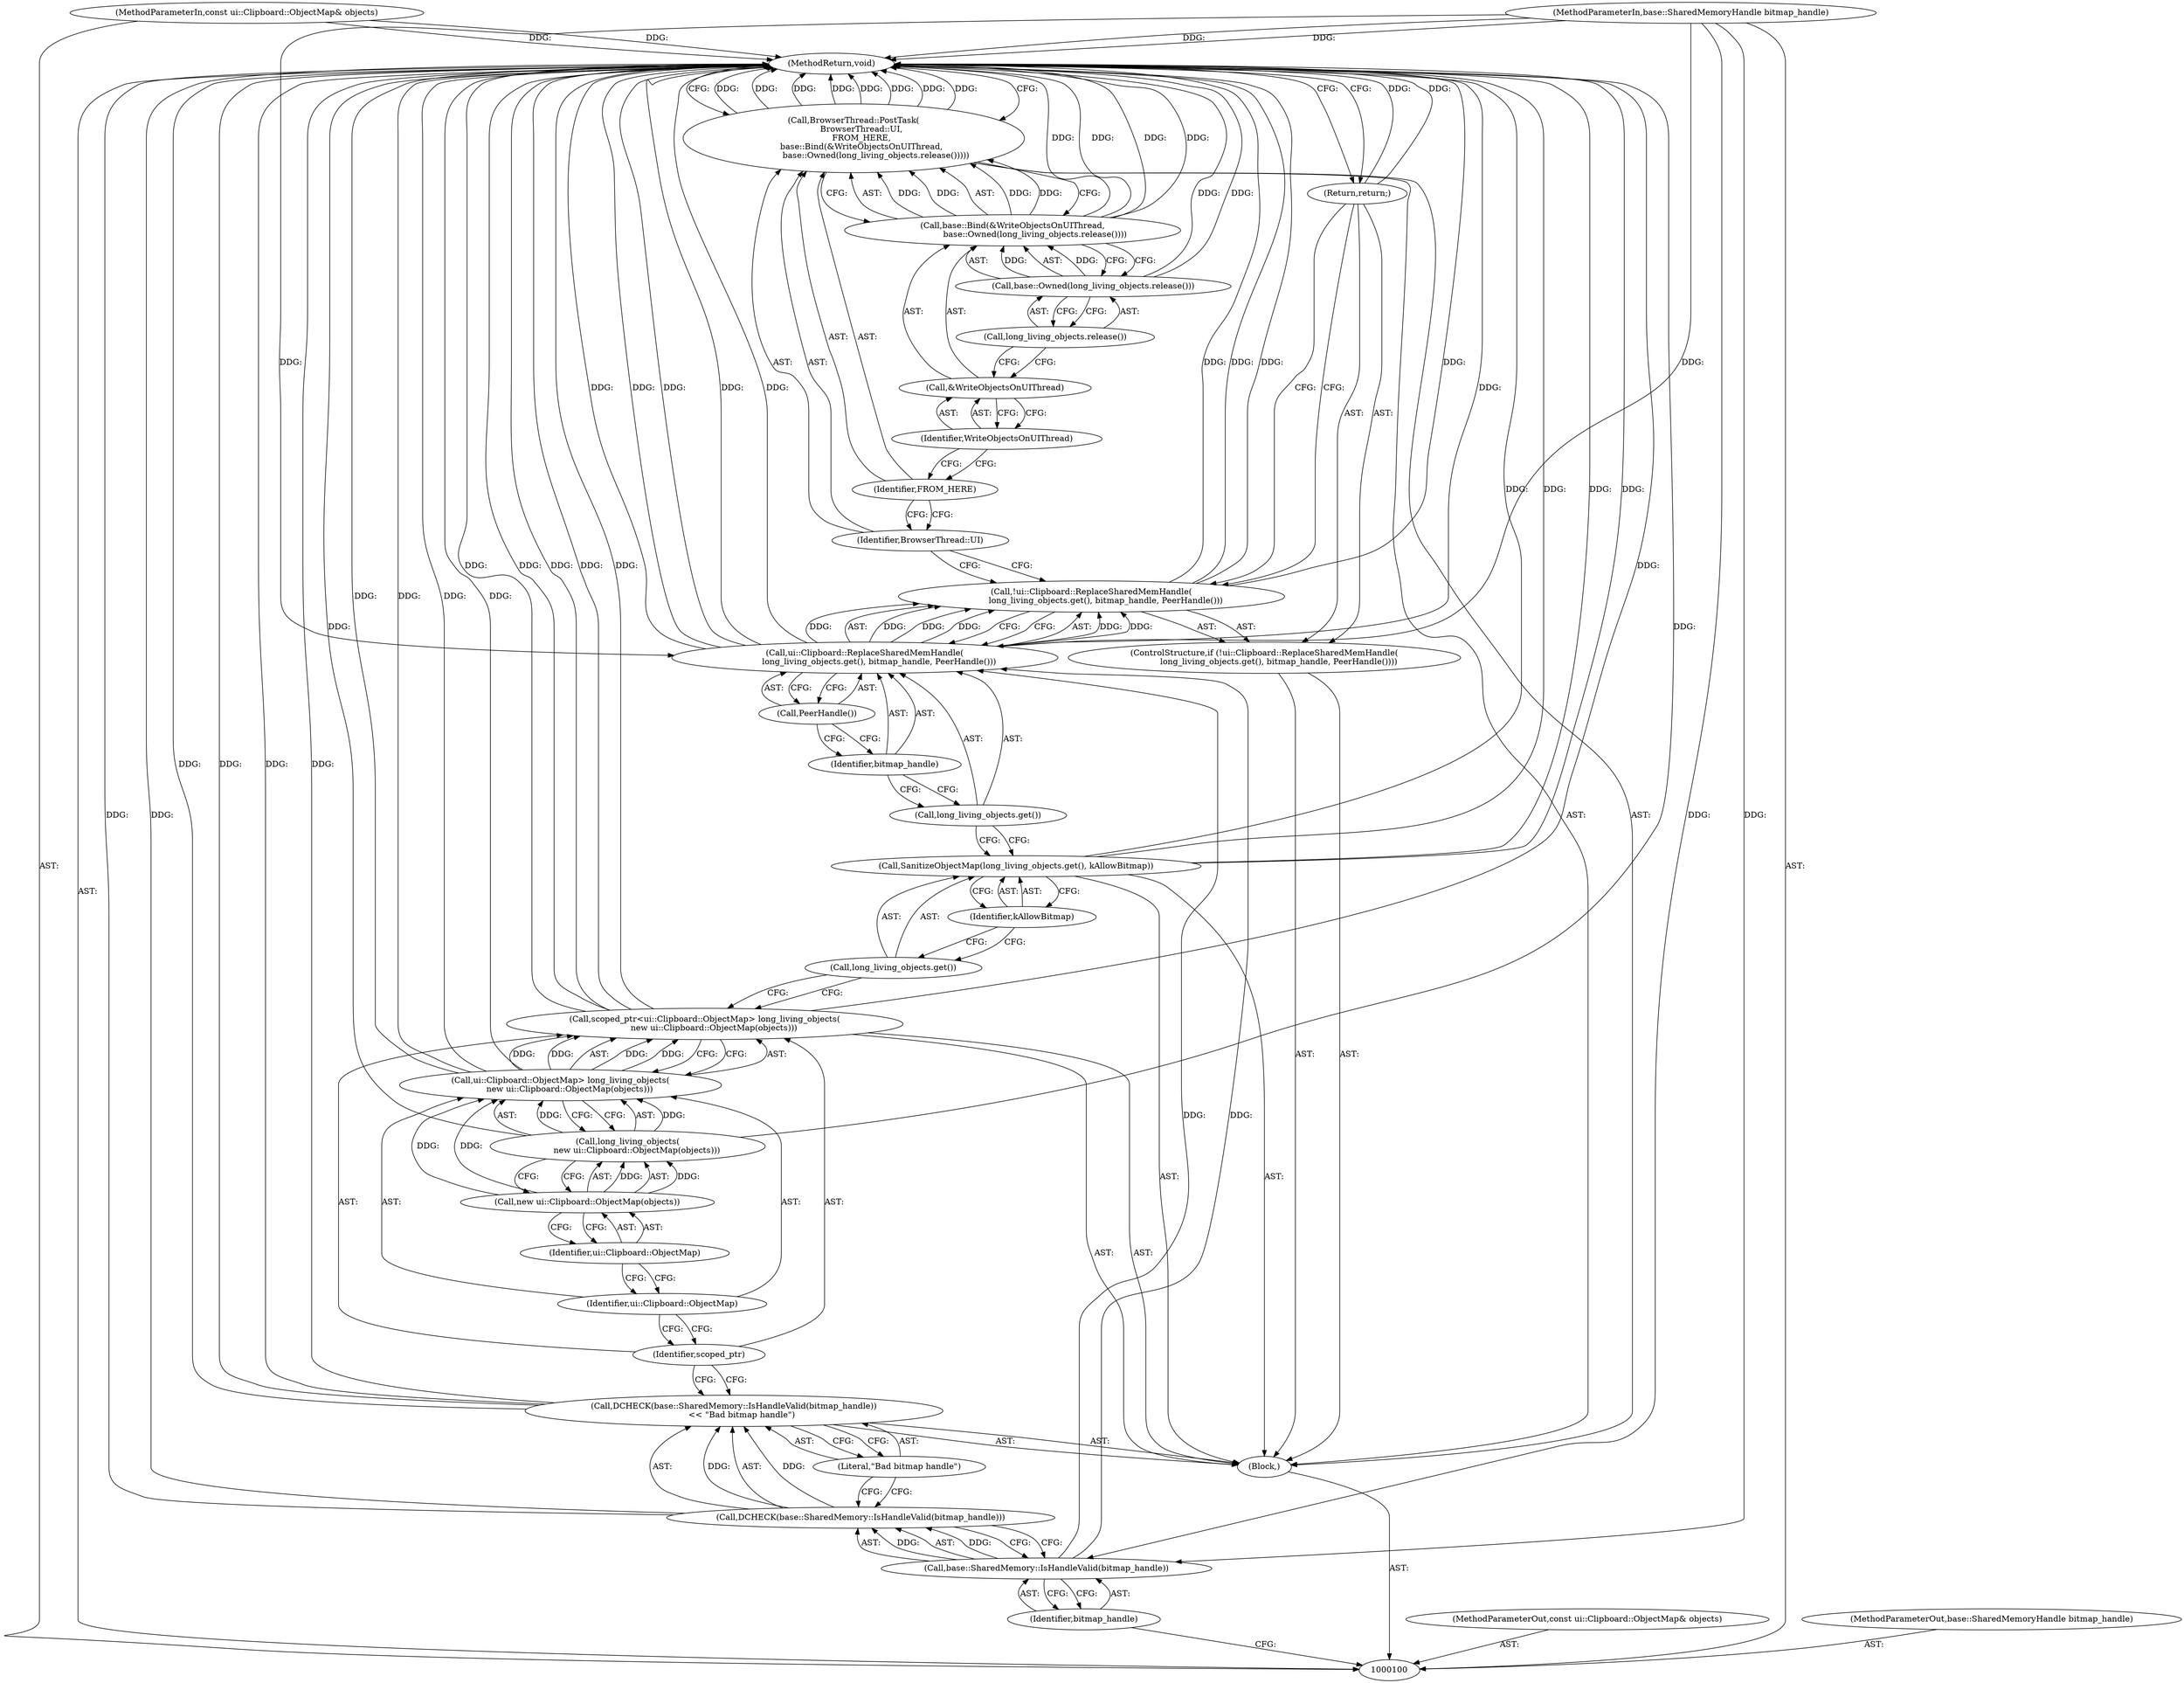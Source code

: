 digraph "0_Chrome_5b0d76edd5d6d4054b2e1263e23c852226c5f701_0" {
"1000134" [label="(MethodReturn,void)"];
"1000119" [label="(ControlStructure,if (!ui::Clipboard::ReplaceSharedMemHandle(\n           long_living_objects.get(), bitmap_handle, PeerHandle())))"];
"1000120" [label="(Call,!ui::Clipboard::ReplaceSharedMemHandle(\n           long_living_objects.get(), bitmap_handle, PeerHandle()))"];
"1000121" [label="(Call,ui::Clipboard::ReplaceSharedMemHandle(\n           long_living_objects.get(), bitmap_handle, PeerHandle()))"];
"1000122" [label="(Call,long_living_objects.get())"];
"1000123" [label="(Identifier,bitmap_handle)"];
"1000124" [label="(Call,PeerHandle())"];
"1000125" [label="(Return,return;)"];
"1000126" [label="(Call,BrowserThread::PostTask(\n      BrowserThread::UI,\n      FROM_HERE,\n      base::Bind(&WriteObjectsOnUIThread,\n                 base::Owned(long_living_objects.release()))))"];
"1000127" [label="(Identifier,BrowserThread::UI)"];
"1000128" [label="(Identifier,FROM_HERE)"];
"1000130" [label="(Call,&WriteObjectsOnUIThread)"];
"1000131" [label="(Identifier,WriteObjectsOnUIThread)"];
"1000129" [label="(Call,base::Bind(&WriteObjectsOnUIThread,\n                 base::Owned(long_living_objects.release())))"];
"1000132" [label="(Call,base::Owned(long_living_objects.release()))"];
"1000133" [label="(Call,long_living_objects.release())"];
"1000101" [label="(MethodParameterIn,const ui::Clipboard::ObjectMap& objects)"];
"1000215" [label="(MethodParameterOut,const ui::Clipboard::ObjectMap& objects)"];
"1000102" [label="(MethodParameterIn,base::SharedMemoryHandle bitmap_handle)"];
"1000216" [label="(MethodParameterOut,base::SharedMemoryHandle bitmap_handle)"];
"1000103" [label="(Block,)"];
"1000104" [label="(Call,DCHECK(base::SharedMemory::IsHandleValid(bitmap_handle))\n      << \"Bad bitmap handle\")"];
"1000105" [label="(Call,DCHECK(base::SharedMemory::IsHandleValid(bitmap_handle)))"];
"1000107" [label="(Identifier,bitmap_handle)"];
"1000106" [label="(Call,base::SharedMemory::IsHandleValid(bitmap_handle))"];
"1000108" [label="(Literal,\"Bad bitmap handle\")"];
"1000111" [label="(Call,ui::Clipboard::ObjectMap> long_living_objects(\n       new ui::Clipboard::ObjectMap(objects)))"];
"1000112" [label="(Identifier,ui::Clipboard::ObjectMap)"];
"1000109" [label="(Call,scoped_ptr<ui::Clipboard::ObjectMap> long_living_objects(\n       new ui::Clipboard::ObjectMap(objects)))"];
"1000110" [label="(Identifier,scoped_ptr)"];
"1000113" [label="(Call,long_living_objects(\n       new ui::Clipboard::ObjectMap(objects)))"];
"1000115" [label="(Identifier,ui::Clipboard::ObjectMap)"];
"1000114" [label="(Call,new ui::Clipboard::ObjectMap(objects))"];
"1000116" [label="(Call,SanitizeObjectMap(long_living_objects.get(), kAllowBitmap))"];
"1000117" [label="(Call,long_living_objects.get())"];
"1000118" [label="(Identifier,kAllowBitmap)"];
"1000134" -> "1000100"  [label="AST: "];
"1000134" -> "1000125"  [label="CFG: "];
"1000134" -> "1000126"  [label="CFG: "];
"1000104" -> "1000134"  [label="DDG: "];
"1000104" -> "1000134"  [label="DDG: "];
"1000113" -> "1000134"  [label="DDG: "];
"1000126" -> "1000134"  [label="DDG: "];
"1000126" -> "1000134"  [label="DDG: "];
"1000126" -> "1000134"  [label="DDG: "];
"1000126" -> "1000134"  [label="DDG: "];
"1000120" -> "1000134"  [label="DDG: "];
"1000120" -> "1000134"  [label="DDG: "];
"1000116" -> "1000134"  [label="DDG: "];
"1000116" -> "1000134"  [label="DDG: "];
"1000121" -> "1000134"  [label="DDG: "];
"1000121" -> "1000134"  [label="DDG: "];
"1000121" -> "1000134"  [label="DDG: "];
"1000129" -> "1000134"  [label="DDG: "];
"1000129" -> "1000134"  [label="DDG: "];
"1000132" -> "1000134"  [label="DDG: "];
"1000102" -> "1000134"  [label="DDG: "];
"1000111" -> "1000134"  [label="DDG: "];
"1000111" -> "1000134"  [label="DDG: "];
"1000101" -> "1000134"  [label="DDG: "];
"1000109" -> "1000134"  [label="DDG: "];
"1000109" -> "1000134"  [label="DDG: "];
"1000109" -> "1000134"  [label="DDG: "];
"1000105" -> "1000134"  [label="DDG: "];
"1000125" -> "1000134"  [label="DDG: "];
"1000119" -> "1000103"  [label="AST: "];
"1000120" -> "1000119"  [label="AST: "];
"1000125" -> "1000119"  [label="AST: "];
"1000120" -> "1000119"  [label="AST: "];
"1000120" -> "1000121"  [label="CFG: "];
"1000121" -> "1000120"  [label="AST: "];
"1000125" -> "1000120"  [label="CFG: "];
"1000127" -> "1000120"  [label="CFG: "];
"1000120" -> "1000134"  [label="DDG: "];
"1000120" -> "1000134"  [label="DDG: "];
"1000121" -> "1000120"  [label="DDG: "];
"1000121" -> "1000120"  [label="DDG: "];
"1000121" -> "1000120"  [label="DDG: "];
"1000121" -> "1000120"  [label="AST: "];
"1000121" -> "1000124"  [label="CFG: "];
"1000122" -> "1000121"  [label="AST: "];
"1000123" -> "1000121"  [label="AST: "];
"1000124" -> "1000121"  [label="AST: "];
"1000120" -> "1000121"  [label="CFG: "];
"1000121" -> "1000134"  [label="DDG: "];
"1000121" -> "1000134"  [label="DDG: "];
"1000121" -> "1000134"  [label="DDG: "];
"1000121" -> "1000120"  [label="DDG: "];
"1000121" -> "1000120"  [label="DDG: "];
"1000121" -> "1000120"  [label="DDG: "];
"1000106" -> "1000121"  [label="DDG: "];
"1000102" -> "1000121"  [label="DDG: "];
"1000122" -> "1000121"  [label="AST: "];
"1000122" -> "1000116"  [label="CFG: "];
"1000123" -> "1000122"  [label="CFG: "];
"1000123" -> "1000121"  [label="AST: "];
"1000123" -> "1000122"  [label="CFG: "];
"1000124" -> "1000123"  [label="CFG: "];
"1000124" -> "1000121"  [label="AST: "];
"1000124" -> "1000123"  [label="CFG: "];
"1000121" -> "1000124"  [label="CFG: "];
"1000125" -> "1000119"  [label="AST: "];
"1000125" -> "1000120"  [label="CFG: "];
"1000134" -> "1000125"  [label="CFG: "];
"1000125" -> "1000134"  [label="DDG: "];
"1000126" -> "1000103"  [label="AST: "];
"1000126" -> "1000129"  [label="CFG: "];
"1000127" -> "1000126"  [label="AST: "];
"1000128" -> "1000126"  [label="AST: "];
"1000129" -> "1000126"  [label="AST: "];
"1000134" -> "1000126"  [label="CFG: "];
"1000126" -> "1000134"  [label="DDG: "];
"1000126" -> "1000134"  [label="DDG: "];
"1000126" -> "1000134"  [label="DDG: "];
"1000126" -> "1000134"  [label="DDG: "];
"1000129" -> "1000126"  [label="DDG: "];
"1000129" -> "1000126"  [label="DDG: "];
"1000127" -> "1000126"  [label="AST: "];
"1000127" -> "1000120"  [label="CFG: "];
"1000128" -> "1000127"  [label="CFG: "];
"1000128" -> "1000126"  [label="AST: "];
"1000128" -> "1000127"  [label="CFG: "];
"1000131" -> "1000128"  [label="CFG: "];
"1000130" -> "1000129"  [label="AST: "];
"1000130" -> "1000131"  [label="CFG: "];
"1000131" -> "1000130"  [label="AST: "];
"1000133" -> "1000130"  [label="CFG: "];
"1000131" -> "1000130"  [label="AST: "];
"1000131" -> "1000128"  [label="CFG: "];
"1000130" -> "1000131"  [label="CFG: "];
"1000129" -> "1000126"  [label="AST: "];
"1000129" -> "1000132"  [label="CFG: "];
"1000130" -> "1000129"  [label="AST: "];
"1000132" -> "1000129"  [label="AST: "];
"1000126" -> "1000129"  [label="CFG: "];
"1000129" -> "1000134"  [label="DDG: "];
"1000129" -> "1000134"  [label="DDG: "];
"1000129" -> "1000126"  [label="DDG: "];
"1000129" -> "1000126"  [label="DDG: "];
"1000132" -> "1000129"  [label="DDG: "];
"1000132" -> "1000129"  [label="AST: "];
"1000132" -> "1000133"  [label="CFG: "];
"1000133" -> "1000132"  [label="AST: "];
"1000129" -> "1000132"  [label="CFG: "];
"1000132" -> "1000134"  [label="DDG: "];
"1000132" -> "1000129"  [label="DDG: "];
"1000133" -> "1000132"  [label="AST: "];
"1000133" -> "1000130"  [label="CFG: "];
"1000132" -> "1000133"  [label="CFG: "];
"1000101" -> "1000100"  [label="AST: "];
"1000101" -> "1000134"  [label="DDG: "];
"1000215" -> "1000100"  [label="AST: "];
"1000102" -> "1000100"  [label="AST: "];
"1000102" -> "1000134"  [label="DDG: "];
"1000102" -> "1000106"  [label="DDG: "];
"1000102" -> "1000121"  [label="DDG: "];
"1000216" -> "1000100"  [label="AST: "];
"1000103" -> "1000100"  [label="AST: "];
"1000104" -> "1000103"  [label="AST: "];
"1000109" -> "1000103"  [label="AST: "];
"1000116" -> "1000103"  [label="AST: "];
"1000119" -> "1000103"  [label="AST: "];
"1000126" -> "1000103"  [label="AST: "];
"1000104" -> "1000103"  [label="AST: "];
"1000104" -> "1000108"  [label="CFG: "];
"1000105" -> "1000104"  [label="AST: "];
"1000108" -> "1000104"  [label="AST: "];
"1000110" -> "1000104"  [label="CFG: "];
"1000104" -> "1000134"  [label="DDG: "];
"1000104" -> "1000134"  [label="DDG: "];
"1000105" -> "1000104"  [label="DDG: "];
"1000105" -> "1000104"  [label="AST: "];
"1000105" -> "1000106"  [label="CFG: "];
"1000106" -> "1000105"  [label="AST: "];
"1000108" -> "1000105"  [label="CFG: "];
"1000105" -> "1000134"  [label="DDG: "];
"1000105" -> "1000104"  [label="DDG: "];
"1000106" -> "1000105"  [label="DDG: "];
"1000107" -> "1000106"  [label="AST: "];
"1000107" -> "1000100"  [label="CFG: "];
"1000106" -> "1000107"  [label="CFG: "];
"1000106" -> "1000105"  [label="AST: "];
"1000106" -> "1000107"  [label="CFG: "];
"1000107" -> "1000106"  [label="AST: "];
"1000105" -> "1000106"  [label="CFG: "];
"1000106" -> "1000105"  [label="DDG: "];
"1000102" -> "1000106"  [label="DDG: "];
"1000106" -> "1000121"  [label="DDG: "];
"1000108" -> "1000104"  [label="AST: "];
"1000108" -> "1000105"  [label="CFG: "];
"1000104" -> "1000108"  [label="CFG: "];
"1000111" -> "1000109"  [label="AST: "];
"1000111" -> "1000113"  [label="CFG: "];
"1000112" -> "1000111"  [label="AST: "];
"1000113" -> "1000111"  [label="AST: "];
"1000109" -> "1000111"  [label="CFG: "];
"1000111" -> "1000134"  [label="DDG: "];
"1000111" -> "1000134"  [label="DDG: "];
"1000111" -> "1000109"  [label="DDG: "];
"1000111" -> "1000109"  [label="DDG: "];
"1000114" -> "1000111"  [label="DDG: "];
"1000113" -> "1000111"  [label="DDG: "];
"1000112" -> "1000111"  [label="AST: "];
"1000112" -> "1000110"  [label="CFG: "];
"1000115" -> "1000112"  [label="CFG: "];
"1000109" -> "1000103"  [label="AST: "];
"1000109" -> "1000111"  [label="CFG: "];
"1000110" -> "1000109"  [label="AST: "];
"1000111" -> "1000109"  [label="AST: "];
"1000117" -> "1000109"  [label="CFG: "];
"1000109" -> "1000134"  [label="DDG: "];
"1000109" -> "1000134"  [label="DDG: "];
"1000109" -> "1000134"  [label="DDG: "];
"1000111" -> "1000109"  [label="DDG: "];
"1000111" -> "1000109"  [label="DDG: "];
"1000110" -> "1000109"  [label="AST: "];
"1000110" -> "1000104"  [label="CFG: "];
"1000112" -> "1000110"  [label="CFG: "];
"1000113" -> "1000111"  [label="AST: "];
"1000113" -> "1000114"  [label="CFG: "];
"1000114" -> "1000113"  [label="AST: "];
"1000111" -> "1000113"  [label="CFG: "];
"1000113" -> "1000134"  [label="DDG: "];
"1000113" -> "1000111"  [label="DDG: "];
"1000114" -> "1000113"  [label="DDG: "];
"1000115" -> "1000114"  [label="AST: "];
"1000115" -> "1000112"  [label="CFG: "];
"1000114" -> "1000115"  [label="CFG: "];
"1000114" -> "1000113"  [label="AST: "];
"1000114" -> "1000115"  [label="CFG: "];
"1000115" -> "1000114"  [label="AST: "];
"1000113" -> "1000114"  [label="CFG: "];
"1000114" -> "1000111"  [label="DDG: "];
"1000114" -> "1000113"  [label="DDG: "];
"1000116" -> "1000103"  [label="AST: "];
"1000116" -> "1000118"  [label="CFG: "];
"1000117" -> "1000116"  [label="AST: "];
"1000118" -> "1000116"  [label="AST: "];
"1000122" -> "1000116"  [label="CFG: "];
"1000116" -> "1000134"  [label="DDG: "];
"1000116" -> "1000134"  [label="DDG: "];
"1000117" -> "1000116"  [label="AST: "];
"1000117" -> "1000109"  [label="CFG: "];
"1000118" -> "1000117"  [label="CFG: "];
"1000118" -> "1000116"  [label="AST: "];
"1000118" -> "1000117"  [label="CFG: "];
"1000116" -> "1000118"  [label="CFG: "];
}
